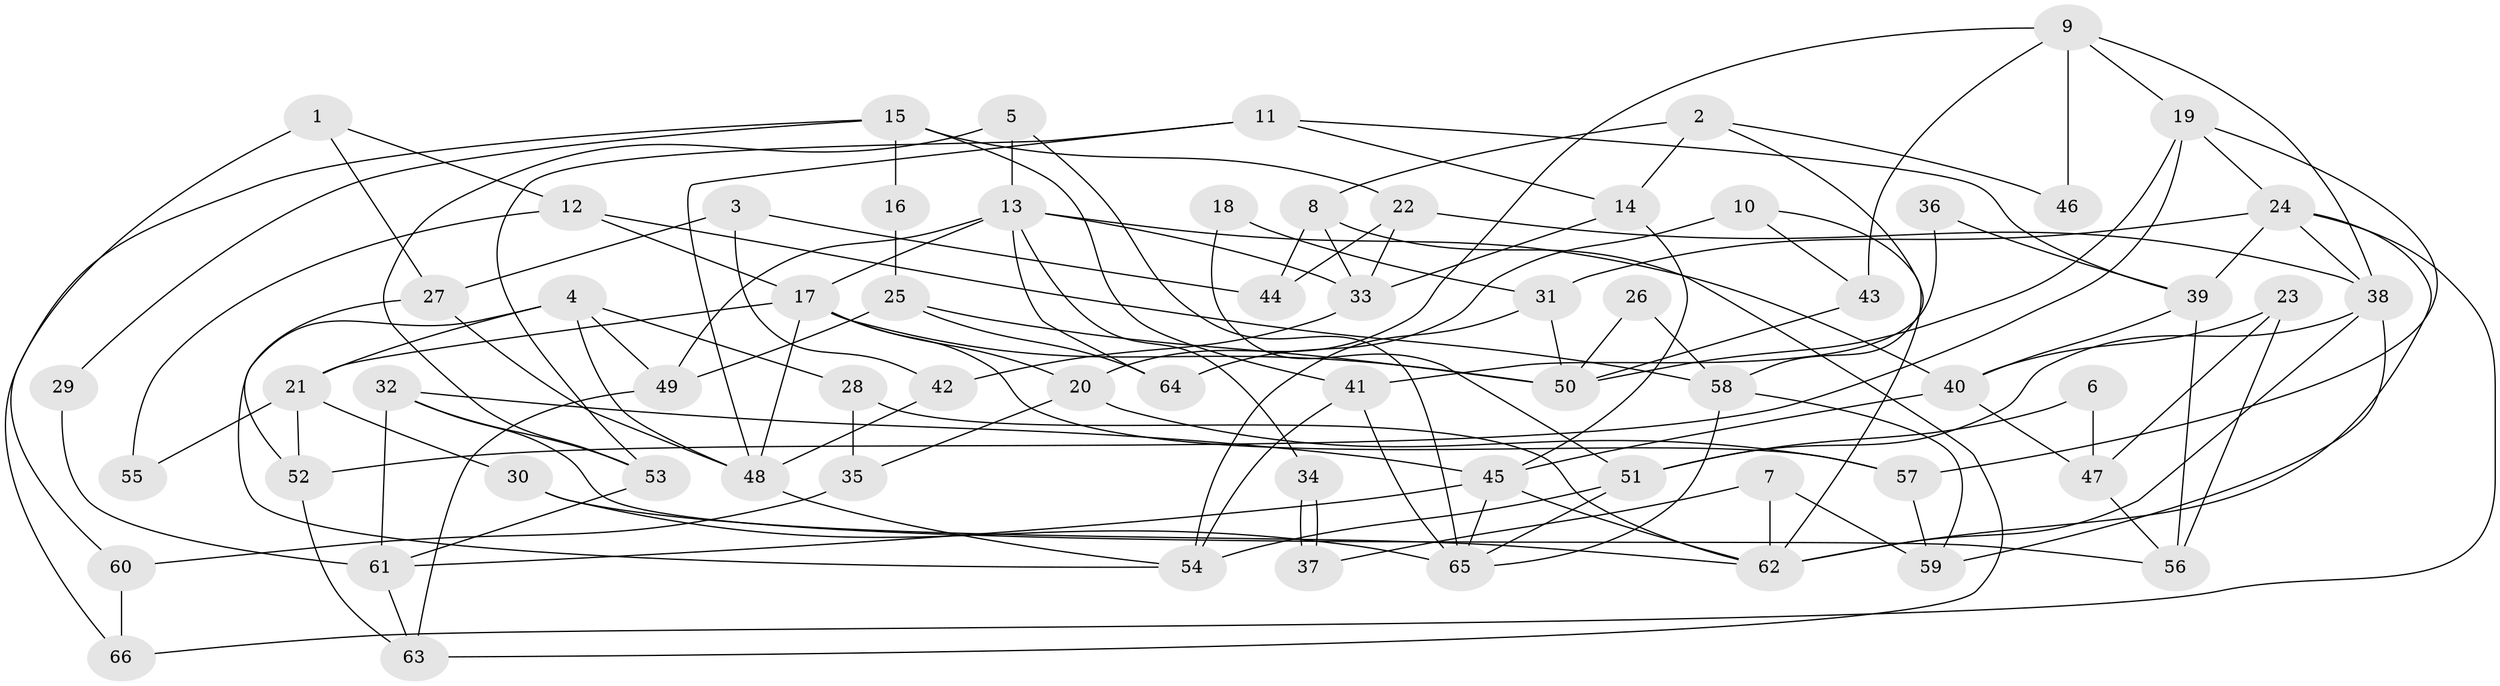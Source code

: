 // Generated by graph-tools (version 1.1) at 2025/11/02/27/25 16:11:21]
// undirected, 66 vertices, 132 edges
graph export_dot {
graph [start="1"]
  node [color=gray90,style=filled];
  1;
  2;
  3;
  4;
  5;
  6;
  7;
  8;
  9;
  10;
  11;
  12;
  13;
  14;
  15;
  16;
  17;
  18;
  19;
  20;
  21;
  22;
  23;
  24;
  25;
  26;
  27;
  28;
  29;
  30;
  31;
  32;
  33;
  34;
  35;
  36;
  37;
  38;
  39;
  40;
  41;
  42;
  43;
  44;
  45;
  46;
  47;
  48;
  49;
  50;
  51;
  52;
  53;
  54;
  55;
  56;
  57;
  58;
  59;
  60;
  61;
  62;
  63;
  64;
  65;
  66;
  1 -- 27;
  1 -- 12;
  1 -- 60;
  2 -- 58;
  2 -- 8;
  2 -- 14;
  2 -- 46;
  3 -- 27;
  3 -- 42;
  3 -- 44;
  4 -- 54;
  4 -- 48;
  4 -- 21;
  4 -- 28;
  4 -- 49;
  5 -- 53;
  5 -- 65;
  5 -- 13;
  6 -- 51;
  6 -- 47;
  7 -- 62;
  7 -- 59;
  7 -- 37;
  8 -- 33;
  8 -- 44;
  8 -- 63;
  9 -- 20;
  9 -- 19;
  9 -- 38;
  9 -- 43;
  9 -- 46;
  10 -- 64;
  10 -- 62;
  10 -- 43;
  11 -- 39;
  11 -- 14;
  11 -- 48;
  11 -- 53;
  12 -- 58;
  12 -- 17;
  12 -- 55;
  13 -- 17;
  13 -- 33;
  13 -- 34;
  13 -- 40;
  13 -- 49;
  13 -- 64;
  14 -- 45;
  14 -- 33;
  15 -- 22;
  15 -- 66;
  15 -- 16;
  15 -- 29;
  15 -- 41;
  16 -- 25;
  17 -- 50;
  17 -- 48;
  17 -- 20;
  17 -- 21;
  17 -- 57;
  18 -- 51;
  18 -- 31;
  19 -- 52;
  19 -- 50;
  19 -- 24;
  19 -- 57;
  20 -- 57;
  20 -- 35;
  21 -- 30;
  21 -- 52;
  21 -- 55;
  22 -- 38;
  22 -- 33;
  22 -- 44;
  23 -- 56;
  23 -- 40;
  23 -- 47;
  24 -- 38;
  24 -- 31;
  24 -- 39;
  24 -- 62;
  24 -- 66;
  25 -- 50;
  25 -- 49;
  25 -- 64;
  26 -- 58;
  26 -- 50;
  27 -- 48;
  27 -- 52;
  28 -- 62;
  28 -- 35;
  29 -- 61;
  30 -- 62;
  30 -- 65;
  31 -- 54;
  31 -- 50;
  32 -- 53;
  32 -- 61;
  32 -- 45;
  32 -- 56;
  33 -- 42;
  34 -- 37;
  34 -- 37;
  35 -- 60;
  36 -- 39;
  36 -- 41;
  38 -- 62;
  38 -- 51;
  38 -- 59;
  39 -- 40;
  39 -- 56;
  40 -- 47;
  40 -- 45;
  41 -- 65;
  41 -- 54;
  42 -- 48;
  43 -- 50;
  45 -- 61;
  45 -- 62;
  45 -- 65;
  47 -- 56;
  48 -- 54;
  49 -- 63;
  51 -- 65;
  51 -- 54;
  52 -- 63;
  53 -- 61;
  57 -- 59;
  58 -- 65;
  58 -- 59;
  60 -- 66;
  61 -- 63;
}
